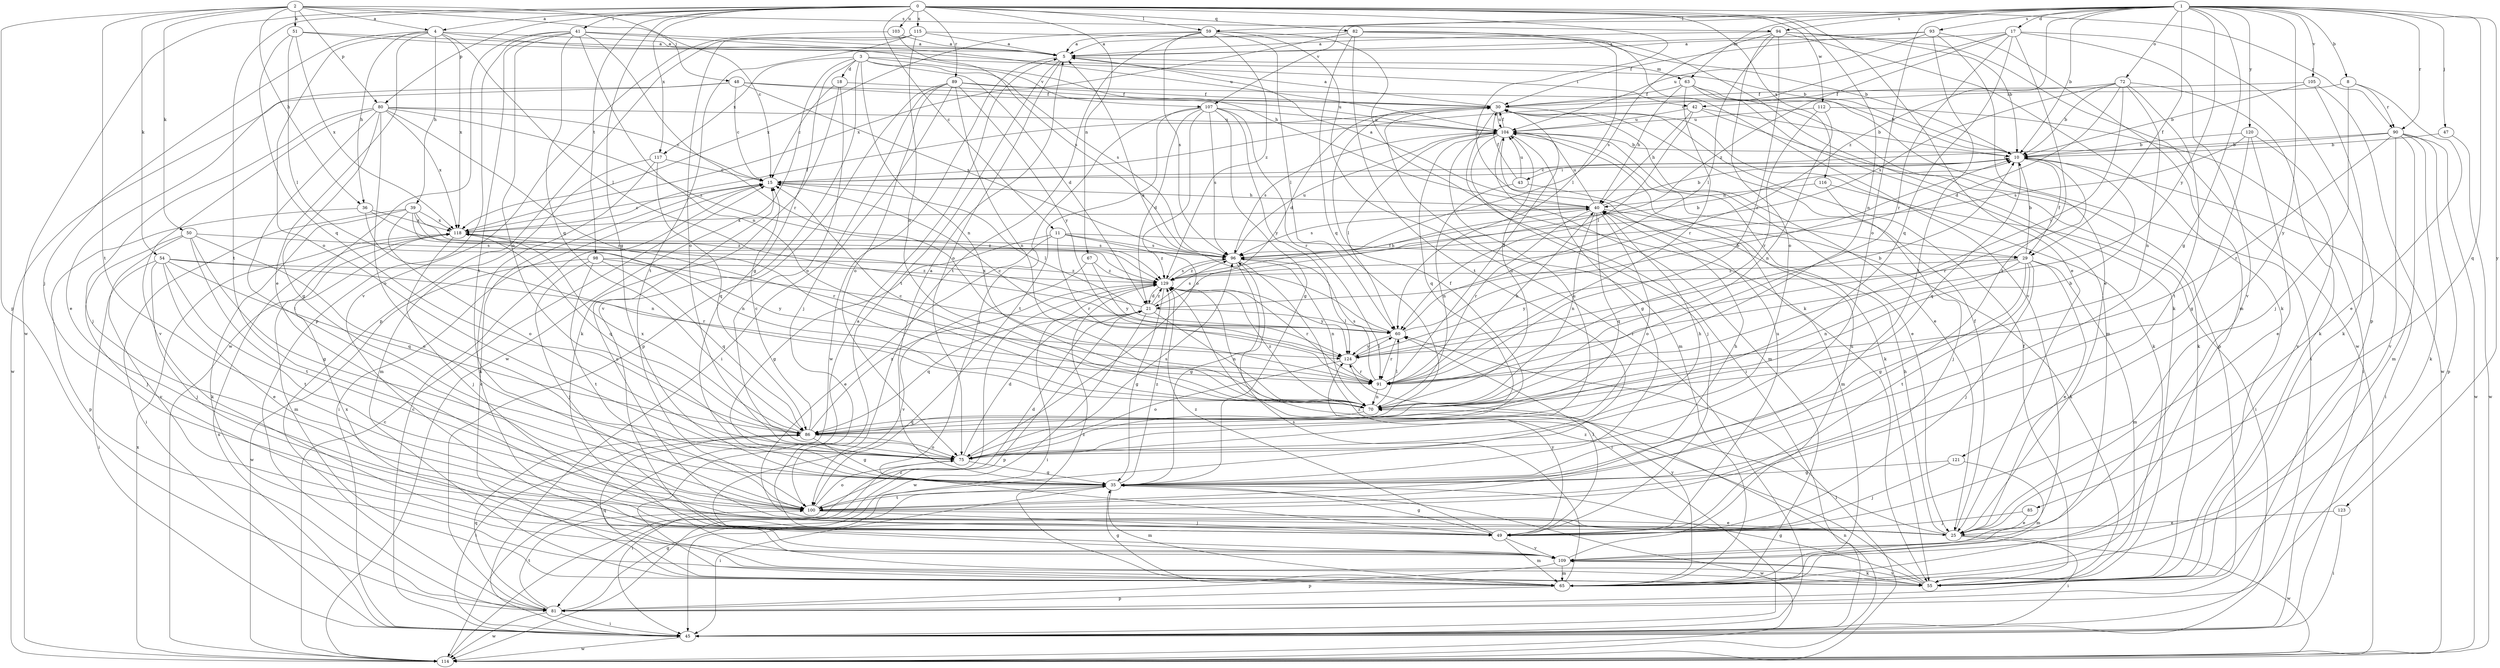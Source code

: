 strict digraph  {
0;
1;
2;
3;
4;
5;
8;
10;
11;
15;
17;
18;
21;
25;
29;
30;
35;
36;
39;
40;
41;
42;
43;
45;
47;
48;
49;
50;
51;
54;
55;
59;
60;
63;
65;
67;
70;
72;
75;
80;
81;
82;
85;
86;
89;
90;
91;
93;
94;
96;
98;
100;
103;
104;
105;
107;
109;
112;
114;
115;
116;
117;
118;
120;
121;
123;
124;
129;
0 -> 4  [label=a];
0 -> 11  [label=c];
0 -> 25  [label=e];
0 -> 29  [label=f];
0 -> 35  [label=g];
0 -> 41  [label=i];
0 -> 59  [label=l];
0 -> 67  [label=n];
0 -> 70  [label=n];
0 -> 80  [label=p];
0 -> 82  [label=q];
0 -> 89  [label=r];
0 -> 90  [label=r];
0 -> 98  [label=t];
0 -> 100  [label=t];
0 -> 103  [label=u];
0 -> 112  [label=w];
0 -> 114  [label=w];
0 -> 115  [label=x];
0 -> 116  [label=x];
0 -> 117  [label=x];
1 -> 8  [label=b];
1 -> 10  [label=b];
1 -> 17  [label=d];
1 -> 29  [label=f];
1 -> 35  [label=g];
1 -> 47  [label=j];
1 -> 59  [label=l];
1 -> 63  [label=m];
1 -> 72  [label=o];
1 -> 75  [label=o];
1 -> 85  [label=q];
1 -> 90  [label=r];
1 -> 93  [label=s];
1 -> 94  [label=s];
1 -> 105  [label=v];
1 -> 107  [label=v];
1 -> 120  [label=y];
1 -> 121  [label=y];
1 -> 123  [label=y];
1 -> 124  [label=y];
1 -> 129  [label=z];
2 -> 4  [label=a];
2 -> 15  [label=c];
2 -> 36  [label=h];
2 -> 48  [label=j];
2 -> 50  [label=k];
2 -> 51  [label=k];
2 -> 54  [label=k];
2 -> 80  [label=p];
2 -> 81  [label=p];
2 -> 94  [label=s];
2 -> 100  [label=t];
3 -> 18  [label=d];
3 -> 21  [label=d];
3 -> 35  [label=g];
3 -> 42  [label=i];
3 -> 70  [label=n];
3 -> 96  [label=s];
3 -> 107  [label=v];
3 -> 109  [label=v];
3 -> 114  [label=w];
3 -> 117  [label=x];
4 -> 5  [label=a];
4 -> 25  [label=e];
4 -> 36  [label=h];
4 -> 39  [label=h];
4 -> 40  [label=h];
4 -> 49  [label=j];
4 -> 60  [label=l];
4 -> 75  [label=o];
4 -> 118  [label=x];
5 -> 63  [label=m];
5 -> 75  [label=o];
5 -> 100  [label=t];
5 -> 114  [label=w];
8 -> 25  [label=e];
8 -> 42  [label=i];
8 -> 49  [label=j];
8 -> 90  [label=r];
10 -> 15  [label=c];
10 -> 29  [label=f];
10 -> 43  [label=i];
10 -> 45  [label=i];
10 -> 86  [label=q];
10 -> 91  [label=r];
11 -> 25  [label=e];
11 -> 29  [label=f];
11 -> 35  [label=g];
11 -> 91  [label=r];
11 -> 96  [label=s];
11 -> 129  [label=z];
15 -> 40  [label=h];
15 -> 45  [label=i];
15 -> 60  [label=l];
17 -> 5  [label=a];
17 -> 15  [label=c];
17 -> 81  [label=p];
17 -> 86  [label=q];
17 -> 91  [label=r];
17 -> 100  [label=t];
17 -> 109  [label=v];
17 -> 129  [label=z];
18 -> 15  [label=c];
18 -> 30  [label=f];
18 -> 55  [label=k];
18 -> 75  [label=o];
21 -> 60  [label=l];
21 -> 70  [label=n];
21 -> 81  [label=p];
21 -> 86  [label=q];
21 -> 96  [label=s];
21 -> 114  [label=w];
21 -> 118  [label=x];
21 -> 129  [label=z];
25 -> 15  [label=c];
25 -> 30  [label=f];
25 -> 40  [label=h];
25 -> 45  [label=i];
25 -> 114  [label=w];
25 -> 129  [label=z];
29 -> 10  [label=b];
29 -> 25  [label=e];
29 -> 35  [label=g];
29 -> 49  [label=j];
29 -> 65  [label=m];
29 -> 70  [label=n];
29 -> 100  [label=t];
29 -> 124  [label=y];
29 -> 129  [label=z];
30 -> 5  [label=a];
30 -> 21  [label=d];
30 -> 25  [label=e];
30 -> 45  [label=i];
30 -> 55  [label=k];
30 -> 65  [label=m];
30 -> 104  [label=u];
35 -> 5  [label=a];
35 -> 40  [label=h];
35 -> 45  [label=i];
35 -> 65  [label=m];
35 -> 100  [label=t];
35 -> 114  [label=w];
35 -> 129  [label=z];
36 -> 70  [label=n];
36 -> 81  [label=p];
36 -> 118  [label=x];
36 -> 129  [label=z];
39 -> 45  [label=i];
39 -> 55  [label=k];
39 -> 70  [label=n];
39 -> 75  [label=o];
39 -> 91  [label=r];
39 -> 118  [label=x];
39 -> 129  [label=z];
40 -> 5  [label=a];
40 -> 10  [label=b];
40 -> 55  [label=k];
40 -> 70  [label=n];
40 -> 75  [label=o];
40 -> 86  [label=q];
40 -> 91  [label=r];
40 -> 96  [label=s];
40 -> 104  [label=u];
40 -> 118  [label=x];
41 -> 5  [label=a];
41 -> 70  [label=n];
41 -> 75  [label=o];
41 -> 81  [label=p];
41 -> 86  [label=q];
41 -> 91  [label=r];
41 -> 100  [label=t];
41 -> 104  [label=u];
41 -> 114  [label=w];
42 -> 10  [label=b];
42 -> 40  [label=h];
42 -> 55  [label=k];
42 -> 60  [label=l];
42 -> 104  [label=u];
43 -> 30  [label=f];
43 -> 65  [label=m];
43 -> 70  [label=n];
43 -> 104  [label=u];
45 -> 15  [label=c];
45 -> 114  [label=w];
45 -> 118  [label=x];
47 -> 10  [label=b];
47 -> 114  [label=w];
48 -> 15  [label=c];
48 -> 25  [label=e];
48 -> 30  [label=f];
48 -> 96  [label=s];
48 -> 104  [label=u];
48 -> 114  [label=w];
49 -> 35  [label=g];
49 -> 60  [label=l];
49 -> 65  [label=m];
49 -> 104  [label=u];
49 -> 109  [label=v];
49 -> 124  [label=y];
49 -> 129  [label=z];
50 -> 35  [label=g];
50 -> 49  [label=j];
50 -> 75  [label=o];
50 -> 96  [label=s];
50 -> 100  [label=t];
50 -> 109  [label=v];
51 -> 5  [label=a];
51 -> 10  [label=b];
51 -> 60  [label=l];
51 -> 86  [label=q];
51 -> 118  [label=x];
54 -> 25  [label=e];
54 -> 45  [label=i];
54 -> 49  [label=j];
54 -> 86  [label=q];
54 -> 91  [label=r];
54 -> 100  [label=t];
54 -> 129  [label=z];
55 -> 30  [label=f];
55 -> 35  [label=g];
55 -> 109  [label=v];
55 -> 118  [label=x];
55 -> 129  [label=z];
59 -> 5  [label=a];
59 -> 45  [label=i];
59 -> 55  [label=k];
59 -> 60  [label=l];
59 -> 96  [label=s];
59 -> 100  [label=t];
59 -> 118  [label=x];
59 -> 129  [label=z];
60 -> 5  [label=a];
60 -> 10  [label=b];
60 -> 91  [label=r];
60 -> 124  [label=y];
63 -> 30  [label=f];
63 -> 40  [label=h];
63 -> 45  [label=i];
63 -> 65  [label=m];
63 -> 81  [label=p];
63 -> 91  [label=r];
65 -> 5  [label=a];
65 -> 15  [label=c];
65 -> 35  [label=g];
65 -> 81  [label=p];
65 -> 86  [label=q];
65 -> 96  [label=s];
65 -> 124  [label=y];
65 -> 129  [label=z];
67 -> 109  [label=v];
67 -> 124  [label=y];
67 -> 129  [label=z];
70 -> 10  [label=b];
70 -> 15  [label=c];
70 -> 60  [label=l];
70 -> 86  [label=q];
70 -> 104  [label=u];
70 -> 129  [label=z];
72 -> 10  [label=b];
72 -> 21  [label=d];
72 -> 30  [label=f];
72 -> 55  [label=k];
72 -> 70  [label=n];
72 -> 96  [label=s];
72 -> 100  [label=t];
72 -> 124  [label=y];
75 -> 21  [label=d];
75 -> 30  [label=f];
75 -> 35  [label=g];
75 -> 40  [label=h];
75 -> 45  [label=i];
75 -> 96  [label=s];
75 -> 104  [label=u];
80 -> 15  [label=c];
80 -> 35  [label=g];
80 -> 49  [label=j];
80 -> 75  [label=o];
80 -> 91  [label=r];
80 -> 100  [label=t];
80 -> 104  [label=u];
80 -> 109  [label=v];
80 -> 118  [label=x];
80 -> 129  [label=z];
81 -> 35  [label=g];
81 -> 45  [label=i];
81 -> 86  [label=q];
81 -> 100  [label=t];
81 -> 114  [label=w];
82 -> 5  [label=a];
82 -> 55  [label=k];
82 -> 60  [label=l];
82 -> 86  [label=q];
82 -> 100  [label=t];
82 -> 109  [label=v];
82 -> 118  [label=x];
85 -> 25  [label=e];
85 -> 49  [label=j];
86 -> 15  [label=c];
86 -> 35  [label=g];
86 -> 45  [label=i];
86 -> 75  [label=o];
86 -> 118  [label=x];
86 -> 129  [label=z];
89 -> 10  [label=b];
89 -> 30  [label=f];
89 -> 45  [label=i];
89 -> 49  [label=j];
89 -> 70  [label=n];
89 -> 75  [label=o];
89 -> 81  [label=p];
89 -> 124  [label=y];
90 -> 10  [label=b];
90 -> 15  [label=c];
90 -> 55  [label=k];
90 -> 65  [label=m];
90 -> 81  [label=p];
90 -> 91  [label=r];
90 -> 109  [label=v];
90 -> 114  [label=w];
91 -> 30  [label=f];
91 -> 40  [label=h];
91 -> 70  [label=n];
91 -> 96  [label=s];
93 -> 5  [label=a];
93 -> 25  [label=e];
93 -> 30  [label=f];
93 -> 65  [label=m];
93 -> 100  [label=t];
93 -> 104  [label=u];
94 -> 5  [label=a];
94 -> 10  [label=b];
94 -> 55  [label=k];
94 -> 60  [label=l];
94 -> 75  [label=o];
94 -> 91  [label=r];
94 -> 96  [label=s];
94 -> 114  [label=w];
96 -> 10  [label=b];
96 -> 35  [label=g];
96 -> 45  [label=i];
96 -> 70  [label=n];
96 -> 104  [label=u];
96 -> 129  [label=z];
98 -> 49  [label=j];
98 -> 86  [label=q];
98 -> 100  [label=t];
98 -> 114  [label=w];
98 -> 124  [label=y];
98 -> 129  [label=z];
100 -> 21  [label=d];
100 -> 25  [label=e];
100 -> 49  [label=j];
100 -> 75  [label=o];
103 -> 5  [label=a];
103 -> 96  [label=s];
103 -> 109  [label=v];
104 -> 10  [label=b];
104 -> 25  [label=e];
104 -> 30  [label=f];
104 -> 35  [label=g];
104 -> 49  [label=j];
104 -> 55  [label=k];
104 -> 60  [label=l];
104 -> 65  [label=m];
104 -> 86  [label=q];
104 -> 96  [label=s];
105 -> 10  [label=b];
105 -> 30  [label=f];
105 -> 55  [label=k];
105 -> 114  [label=w];
107 -> 21  [label=d];
107 -> 35  [label=g];
107 -> 49  [label=j];
107 -> 75  [label=o];
107 -> 91  [label=r];
107 -> 96  [label=s];
107 -> 100  [label=t];
107 -> 104  [label=u];
107 -> 124  [label=y];
109 -> 55  [label=k];
109 -> 65  [label=m];
109 -> 81  [label=p];
109 -> 104  [label=u];
112 -> 45  [label=i];
112 -> 70  [label=n];
112 -> 91  [label=r];
112 -> 104  [label=u];
114 -> 15  [label=c];
114 -> 60  [label=l];
114 -> 70  [label=n];
114 -> 118  [label=x];
114 -> 129  [label=z];
115 -> 5  [label=a];
115 -> 10  [label=b];
115 -> 70  [label=n];
115 -> 75  [label=o];
115 -> 81  [label=p];
115 -> 100  [label=t];
116 -> 40  [label=h];
116 -> 45  [label=i];
116 -> 49  [label=j];
117 -> 15  [label=c];
117 -> 55  [label=k];
117 -> 65  [label=m];
117 -> 86  [label=q];
118 -> 15  [label=c];
118 -> 30  [label=f];
118 -> 49  [label=j];
118 -> 65  [label=m];
118 -> 86  [label=q];
118 -> 96  [label=s];
120 -> 10  [label=b];
120 -> 25  [label=e];
120 -> 35  [label=g];
120 -> 96  [label=s];
120 -> 109  [label=v];
121 -> 35  [label=g];
121 -> 49  [label=j];
121 -> 65  [label=m];
123 -> 25  [label=e];
123 -> 45  [label=i];
124 -> 10  [label=b];
124 -> 15  [label=c];
124 -> 60  [label=l];
124 -> 75  [label=o];
124 -> 91  [label=r];
129 -> 21  [label=d];
129 -> 35  [label=g];
129 -> 40  [label=h];
129 -> 45  [label=i];
129 -> 91  [label=r];
129 -> 96  [label=s];
129 -> 124  [label=y];
}
